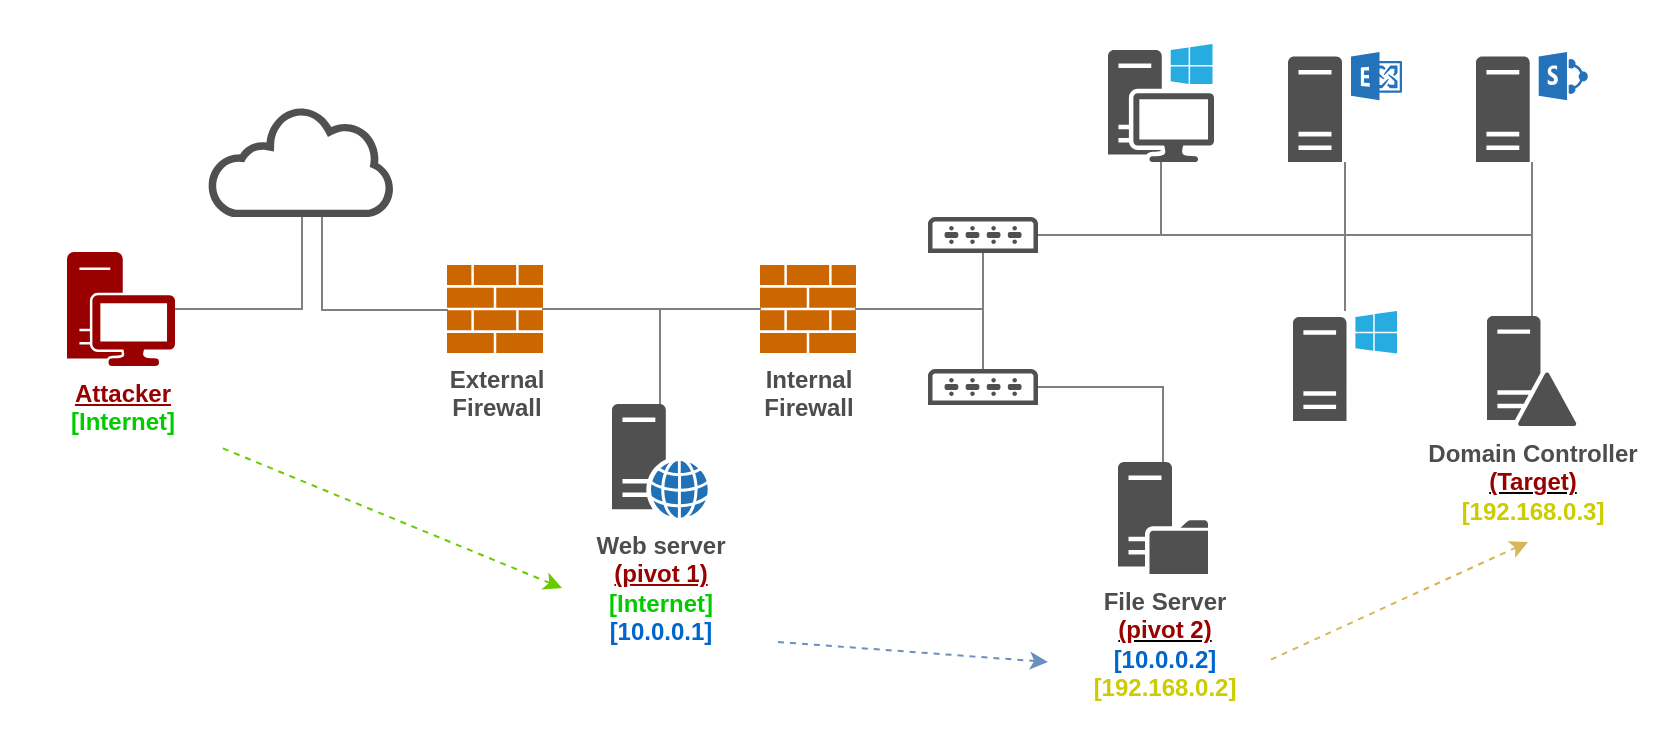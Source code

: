 <mxfile version="12.3.2" type="device" pages="3"><diagram id="CfLy6d8O3GVZVu86hKkv" name="Dynamic Port Forwarding"><mxGraphModel dx="2222" dy="19" grid="1" gridSize="10" guides="1" tooltips="1" connect="1" arrows="1" fold="1" page="0" pageScale="1" pageWidth="850" pageHeight="1100" math="0" shadow="0"><root><mxCell id="0"/><mxCell id="1" parent="0"/><mxCell id="9yViAijBbooDJVKUWEv4-85" value="" style="rounded=0;whiteSpace=wrap;html=1;dashed=1;strokeColor=none;" parent="1" vertex="1"><mxGeometry x="-413.5" y="1099" width="827" height="366" as="geometry"/></mxCell><mxCell id="9yViAijBbooDJVKUWEv4-24" value="&lt;font color=&quot;#4d4d4d&quot;&gt;File Server&lt;/font&gt;&lt;br&gt;&lt;span&gt;&lt;u&gt;&lt;font color=&quot;#990000&quot;&gt;(pivot 2)&lt;br&gt;&lt;/font&gt;&lt;/u&gt;&lt;/span&gt;&lt;span&gt;&lt;font color=&quot;#0066cc&quot;&gt;[10.0.0.2]&lt;br&gt;&lt;/font&gt;&lt;/span&gt;&lt;span&gt;&lt;font color=&quot;#cccc00&quot;&gt;[192.168.0.2]&lt;/font&gt;&lt;br&gt;&lt;/span&gt;" style="pointerEvents=1;shadow=0;dashed=0;html=1;strokeColor=none;fillColor=#505050;labelPosition=center;verticalLabelPosition=bottom;verticalAlign=top;outlineConnect=0;align=center;shape=mxgraph.office.servers.file_server;fontStyle=1" parent="1" vertex="1"><mxGeometry x="145" y="1330" width="45" height="56" as="geometry"/></mxCell><mxCell id="9yViAijBbooDJVKUWEv4-77" style="edgeStyle=orthogonalEdgeStyle;rounded=0;orthogonalLoop=1;jettySize=auto;html=1;endArrow=none;endFill=0;strokeWidth=1;strokeColor=#808080;" parent="1" source="9yViAijBbooDJVKUWEv4-26" target="9yViAijBbooDJVKUWEv4-76" edge="1"><mxGeometry relative="1" as="geometry"/></mxCell><mxCell id="9yViAijBbooDJVKUWEv4-26" value="&lt;font color=&quot;#990000&quot;&gt;&lt;u&gt;&lt;b&gt;Attacker&lt;br&gt;&lt;/b&gt;&lt;/u&gt;&lt;/font&gt;&lt;b&gt;&lt;font color=&quot;#00cc00&quot;&gt;[Internet]&lt;/font&gt;&lt;/b&gt;&lt;font color=&quot;#990000&quot;&gt;&lt;u&gt;&lt;b&gt;&lt;br&gt;&lt;/b&gt;&lt;/u&gt;&lt;/font&gt;" style="pointerEvents=1;shadow=0;dashed=0;html=1;strokeColor=#990000;fillColor=#990000;labelPosition=center;verticalLabelPosition=bottom;verticalAlign=top;outlineConnect=0;align=center;shape=mxgraph.office.devices.workstation;" parent="1" vertex="1"><mxGeometry x="-380" y="1225.5" width="53" height="56" as="geometry"/></mxCell><mxCell id="9yViAijBbooDJVKUWEv4-29" value="" style="pointerEvents=1;shadow=0;dashed=0;html=1;strokeColor=none;fillColor=#505050;labelPosition=center;verticalLabelPosition=bottom;verticalAlign=top;outlineConnect=0;align=center;shape=mxgraph.office.devices.workstation_pc;" parent="1" vertex="1"><mxGeometry x="140" y="1121" width="53" height="59" as="geometry"/></mxCell><mxCell id="9yViAijBbooDJVKUWEv4-64" style="edgeStyle=orthogonalEdgeStyle;rounded=0;orthogonalLoop=1;jettySize=auto;html=1;endArrow=none;endFill=0;strokeWidth=1;strokeColor=#808080;" parent="1" source="9yViAijBbooDJVKUWEv4-36" target="9yViAijBbooDJVKUWEv4-40" edge="1"><mxGeometry relative="1" as="geometry"/></mxCell><mxCell id="9yViAijBbooDJVKUWEv4-36" value="External&lt;br&gt;Firewall" style="pointerEvents=1;shadow=0;dashed=0;html=1;strokeColor=#CC6600;fillColor=#CC6600;labelPosition=center;verticalLabelPosition=bottom;verticalAlign=top;outlineConnect=0;align=center;shape=mxgraph.office.concepts.firewall;fontStyle=1;fontColor=#4D4D4D;" parent="1" vertex="1"><mxGeometry x="-190" y="1232" width="47" height="43" as="geometry"/></mxCell><mxCell id="9yViAijBbooDJVKUWEv4-40" value="&lt;font color=&quot;#4d4d4d&quot;&gt;Web server&lt;/font&gt;&lt;br&gt;&lt;span&gt;&lt;u style=&quot;color: rgb(153 , 0 , 0)&quot;&gt;(pivot 1)&lt;/u&gt;&lt;br&gt;&lt;font color=&quot;#00cc00&quot;&gt;[Internet]&lt;br&gt;&lt;/font&gt;&lt;font color=&quot;#0066cc&quot;&gt;[10.0.0.1]&lt;/font&gt;&lt;br&gt;&lt;/span&gt;" style="pointerEvents=1;shadow=0;dashed=0;html=1;strokeColor=none;fillColor=#505050;labelPosition=center;verticalLabelPosition=bottom;verticalAlign=top;outlineConnect=0;align=center;shape=mxgraph.office.servers.web_server_blue;fontStyle=1" parent="1" vertex="1"><mxGeometry x="-108" y="1301" width="48" height="57" as="geometry"/></mxCell><mxCell id="9yViAijBbooDJVKUWEv4-45" value="" style="pointerEvents=1;shadow=0;dashed=0;html=1;strokeColor=none;fillColor=#505050;labelPosition=center;verticalLabelPosition=bottom;verticalAlign=top;outlineConnect=0;align=center;shape=mxgraph.office.servers.exchange_server;" parent="1" vertex="1"><mxGeometry x="230" y="1125" width="57" height="55" as="geometry"/></mxCell><mxCell id="9yViAijBbooDJVKUWEv4-46" value="" style="pointerEvents=1;shadow=0;dashed=0;html=1;strokeColor=none;fillColor=#505050;labelPosition=center;verticalLabelPosition=bottom;verticalAlign=top;outlineConnect=0;align=center;shape=mxgraph.office.servers.sharepoint_server;" parent="1" vertex="1"><mxGeometry x="324" y="1125" width="56" height="55" as="geometry"/></mxCell><mxCell id="9yViAijBbooDJVKUWEv4-47" value="" style="pointerEvents=1;shadow=0;dashed=0;html=1;strokeColor=none;fillColor=#505050;labelPosition=center;verticalLabelPosition=bottom;verticalAlign=top;outlineConnect=0;align=center;shape=mxgraph.office.servers.windows_server;" parent="1" vertex="1"><mxGeometry x="232.5" y="1254.5" width="52" height="55" as="geometry"/></mxCell><mxCell id="9yViAijBbooDJVKUWEv4-48" value="&lt;font color=&quot;#4d4d4d&quot;&gt;Domain Controller&lt;/font&gt;&lt;br&gt;&lt;span&gt;&lt;u&gt;&lt;font color=&quot;#990000&quot;&gt;(Target)&lt;br&gt;&lt;/font&gt;&lt;/u&gt;&lt;/span&gt;&lt;span&gt;&lt;font color=&quot;#cccc00&quot;&gt;[192.168.0.3]&lt;/font&gt;&lt;/span&gt;&lt;span&gt;&lt;u&gt;&lt;font color=&quot;#990000&quot;&gt;&lt;br&gt;&lt;/font&gt;&lt;/u&gt;&lt;/span&gt;" style="pointerEvents=1;shadow=0;dashed=0;html=1;strokeColor=none;fillColor=#505050;labelPosition=center;verticalLabelPosition=bottom;verticalAlign=top;outlineConnect=0;align=center;shape=mxgraph.office.servers.domain_controller;fontStyle=1" parent="1" vertex="1"><mxGeometry x="329.5" y="1257" width="45" height="55" as="geometry"/></mxCell><mxCell id="9yViAijBbooDJVKUWEv4-71" style="edgeStyle=orthogonalEdgeStyle;rounded=0;orthogonalLoop=1;jettySize=auto;html=1;endArrow=none;endFill=0;strokeWidth=1;strokeColor=#808080;" parent="1" source="9yViAijBbooDJVKUWEv4-49" target="9yViAijBbooDJVKUWEv4-45" edge="1"><mxGeometry relative="1" as="geometry"/></mxCell><mxCell id="9yViAijBbooDJVKUWEv4-72" style="edgeStyle=orthogonalEdgeStyle;rounded=0;orthogonalLoop=1;jettySize=auto;html=1;endArrow=none;endFill=0;strokeWidth=1;strokeColor=#808080;" parent="1" source="9yViAijBbooDJVKUWEv4-49" target="9yViAijBbooDJVKUWEv4-29" edge="1"><mxGeometry relative="1" as="geometry"/></mxCell><mxCell id="9yViAijBbooDJVKUWEv4-73" style="edgeStyle=orthogonalEdgeStyle;rounded=0;orthogonalLoop=1;jettySize=auto;html=1;endArrow=none;endFill=0;strokeWidth=1;strokeColor=#808080;" parent="1" source="9yViAijBbooDJVKUWEv4-49" target="9yViAijBbooDJVKUWEv4-47" edge="1"><mxGeometry relative="1" as="geometry"/></mxCell><mxCell id="9yViAijBbooDJVKUWEv4-74" style="edgeStyle=orthogonalEdgeStyle;rounded=0;orthogonalLoop=1;jettySize=auto;html=1;endArrow=none;endFill=0;strokeWidth=1;strokeColor=#808080;" parent="1" source="9yViAijBbooDJVKUWEv4-49" target="9yViAijBbooDJVKUWEv4-48" edge="1"><mxGeometry relative="1" as="geometry"/></mxCell><mxCell id="9yViAijBbooDJVKUWEv4-75" style="edgeStyle=orthogonalEdgeStyle;rounded=0;orthogonalLoop=1;jettySize=auto;html=1;endArrow=none;endFill=0;strokeWidth=1;strokeColor=#808080;" parent="1" source="9yViAijBbooDJVKUWEv4-49" target="9yViAijBbooDJVKUWEv4-46" edge="1"><mxGeometry relative="1" as="geometry"/></mxCell><mxCell id="9yViAijBbooDJVKUWEv4-49" value="" style="pointerEvents=1;shadow=0;dashed=0;html=1;strokeColor=none;fillColor=#505050;labelPosition=center;verticalLabelPosition=bottom;verticalAlign=top;outlineConnect=0;align=center;shape=mxgraph.office.devices.switch;" parent="1" vertex="1"><mxGeometry x="50" y="1207.5" width="55" height="18" as="geometry"/></mxCell><mxCell id="9yViAijBbooDJVKUWEv4-67" style="edgeStyle=orthogonalEdgeStyle;rounded=0;orthogonalLoop=1;jettySize=auto;html=1;endArrow=none;endFill=0;strokeWidth=1;strokeColor=#808080;" parent="1" source="9yViAijBbooDJVKUWEv4-50" target="9yViAijBbooDJVKUWEv4-40" edge="1"><mxGeometry relative="1" as="geometry"/></mxCell><mxCell id="9yViAijBbooDJVKUWEv4-68" style="edgeStyle=orthogonalEdgeStyle;rounded=0;orthogonalLoop=1;jettySize=auto;html=1;endArrow=none;endFill=0;strokeWidth=1;strokeColor=#808080;" parent="1" source="9yViAijBbooDJVKUWEv4-50" target="9yViAijBbooDJVKUWEv4-51" edge="1"><mxGeometry relative="1" as="geometry"/></mxCell><mxCell id="9yViAijBbooDJVKUWEv4-69" style="edgeStyle=orthogonalEdgeStyle;rounded=0;orthogonalLoop=1;jettySize=auto;html=1;endArrow=none;endFill=0;strokeWidth=1;strokeColor=#808080;" parent="1" source="9yViAijBbooDJVKUWEv4-50" target="9yViAijBbooDJVKUWEv4-49" edge="1"><mxGeometry relative="1" as="geometry"/></mxCell><mxCell id="9yViAijBbooDJVKUWEv4-50" value="Internal&lt;br&gt;Firewall" style="pointerEvents=1;shadow=0;dashed=0;html=1;strokeColor=#CC6600;fillColor=#CC6600;labelPosition=center;verticalLabelPosition=bottom;verticalAlign=top;outlineConnect=0;align=center;shape=mxgraph.office.concepts.firewall;fontStyle=1;fontColor=#4D4D4D;" parent="1" vertex="1"><mxGeometry x="-33.5" y="1232" width="47" height="43" as="geometry"/></mxCell><mxCell id="9yViAijBbooDJVKUWEv4-54" style="edgeStyle=orthogonalEdgeStyle;rounded=0;orthogonalLoop=1;jettySize=auto;html=1;endArrow=none;endFill=0;strokeWidth=1;strokeColor=#808080;" parent="1" source="9yViAijBbooDJVKUWEv4-51" target="9yViAijBbooDJVKUWEv4-24" edge="1"><mxGeometry relative="1" as="geometry"/></mxCell><mxCell id="9yViAijBbooDJVKUWEv4-51" value="" style="pointerEvents=1;shadow=0;dashed=0;html=1;strokeColor=none;fillColor=#505050;labelPosition=center;verticalLabelPosition=bottom;verticalAlign=top;outlineConnect=0;align=center;shape=mxgraph.office.devices.switch;" parent="1" vertex="1"><mxGeometry x="50" y="1283.5" width="55" height="18" as="geometry"/></mxCell><mxCell id="9yViAijBbooDJVKUWEv4-78" style="edgeStyle=orthogonalEdgeStyle;rounded=0;orthogonalLoop=1;jettySize=auto;html=1;endArrow=none;endFill=0;strokeWidth=1;strokeColor=#808080;" parent="1" source="9yViAijBbooDJVKUWEv4-76" target="9yViAijBbooDJVKUWEv4-36" edge="1"><mxGeometry relative="1" as="geometry"><Array as="points"><mxPoint x="-253" y="1254"/></Array></mxGeometry></mxCell><mxCell id="9yViAijBbooDJVKUWEv4-76" value="" style="pointerEvents=1;shadow=0;dashed=0;html=1;strokeColor=none;fillColor=#505050;labelPosition=center;verticalLabelPosition=bottom;outlineConnect=0;verticalAlign=top;align=center;shape=mxgraph.office.clouds.cloud;" parent="1" vertex="1"><mxGeometry x="-310" y="1152.5" width="94" height="55" as="geometry"/></mxCell><mxCell id="9yViAijBbooDJVKUWEv4-81" value="" style="endArrow=none;dashed=1;html=1;startArrow=classic;startFill=1;endFill=0;strokeWidth=1;fillColor=#d5e8d4;strokeColor=#66CC00;" parent="1" edge="1"><mxGeometry width="50" height="50" relative="1" as="geometry"><mxPoint x="-133" y="1393" as="sourcePoint"/><mxPoint x="-303" y="1323" as="targetPoint"/></mxGeometry></mxCell><mxCell id="9yViAijBbooDJVKUWEv4-82" value="" style="endArrow=none;dashed=1;html=1;startArrow=classic;startFill=1;endFill=0;strokeWidth=1;fillColor=#dae8fc;strokeColor=#6c8ebf;" parent="1" edge="1"><mxGeometry width="50" height="50" relative="1" as="geometry"><mxPoint x="110" y="1430" as="sourcePoint"/><mxPoint x="-25.0" y="1420" as="targetPoint"/></mxGeometry></mxCell><mxCell id="9yViAijBbooDJVKUWEv4-83" value="" style="endArrow=none;dashed=1;html=1;fillColor=#fff2cc;strokeColor=#d6b656;strokeWidth=1;endFill=0;startArrow=classic;startFill=1;" parent="1" edge="1"><mxGeometry width="50" height="50" relative="1" as="geometry"><mxPoint x="350" y="1370" as="sourcePoint"/><mxPoint x="221" y="1429" as="targetPoint"/></mxGeometry></mxCell></root></mxGraphModel></diagram><diagram id="jkDdy0-wfJ062DYLFR_Y" name="Local Port Forwarding"><mxGraphModel dx="1831" dy="-535" grid="1" gridSize="10" guides="1" tooltips="1" connect="1" arrows="1" fold="1" page="1" pageScale="1" pageWidth="850" pageHeight="1100" math="0" shadow="0"><root><mxCell id="03gqoWdN3L6u3c0kOI67-0"/><mxCell id="03gqoWdN3L6u3c0kOI67-1" parent="03gqoWdN3L6u3c0kOI67-0"/><mxCell id="03gqoWdN3L6u3c0kOI67-2" value="" style="rounded=0;whiteSpace=wrap;html=1;dashed=1;strokeColor=none;" parent="03gqoWdN3L6u3c0kOI67-1" vertex="1"><mxGeometry x="-400" y="1109.5" width="827" height="366" as="geometry"/></mxCell><mxCell id="03gqoWdN3L6u3c0kOI67-3" value="&lt;font color=&quot;#4d4d4d&quot;&gt;File Server&lt;/font&gt;&lt;br&gt;&lt;u&gt;&lt;font color=&quot;#990000&quot;&gt;(pivot 2)&lt;br&gt;&lt;/font&gt;&lt;/u&gt;&lt;font color=&quot;#0066cc&quot;&gt;[10.0.0.2]&lt;br&gt;&lt;/font&gt;&lt;font color=&quot;#cccc00&quot;&gt;[192.168.0.2]&lt;/font&gt;&lt;span&gt;&lt;br&gt;&lt;/span&gt;" style="pointerEvents=1;shadow=0;dashed=0;html=1;strokeColor=none;fillColor=#505050;labelPosition=center;verticalLabelPosition=bottom;verticalAlign=top;outlineConnect=0;align=center;shape=mxgraph.office.servers.file_server;fontStyle=1" parent="03gqoWdN3L6u3c0kOI67-1" vertex="1"><mxGeometry x="145" y="1330" width="45" height="56" as="geometry"/></mxCell><mxCell id="03gqoWdN3L6u3c0kOI67-4" style="edgeStyle=orthogonalEdgeStyle;rounded=0;orthogonalLoop=1;jettySize=auto;html=1;endArrow=none;endFill=0;strokeWidth=1;strokeColor=#808080;" parent="03gqoWdN3L6u3c0kOI67-1" source="03gqoWdN3L6u3c0kOI67-5" target="03gqoWdN3L6u3c0kOI67-27" edge="1"><mxGeometry relative="1" as="geometry"/></mxCell><mxCell id="03gqoWdN3L6u3c0kOI67-5" value="&lt;font color=&quot;#990000&quot;&gt;&lt;u&gt;&lt;b&gt;Attacker&lt;br&gt;&lt;/b&gt;&lt;/u&gt;&lt;/font&gt;&lt;b&gt;&lt;font color=&quot;#00cc00&quot;&gt;[Internet]&lt;/font&gt;&lt;/b&gt;&lt;font color=&quot;#990000&quot;&gt;&lt;u&gt;&lt;b&gt;&lt;br&gt;&lt;/b&gt;&lt;/u&gt;&lt;/font&gt;" style="pointerEvents=1;shadow=0;dashed=0;html=1;strokeColor=#990000;fillColor=#990000;labelPosition=center;verticalLabelPosition=bottom;verticalAlign=top;outlineConnect=0;align=center;shape=mxgraph.office.devices.workstation;" parent="03gqoWdN3L6u3c0kOI67-1" vertex="1"><mxGeometry x="-380" y="1225.5" width="53" height="56" as="geometry"/></mxCell><mxCell id="03gqoWdN3L6u3c0kOI67-6" value="&lt;font color=&quot;#4d4d4d&quot;&gt;&lt;b&gt;Workstation&lt;/b&gt;&lt;/font&gt;&lt;br style=&quot;font-weight: 700&quot;&gt;&lt;span style=&quot;font-weight: 700&quot;&gt;&lt;u&gt;&lt;font color=&quot;#990000&quot;&gt;(Target)&lt;br&gt;&lt;/font&gt;&lt;/u&gt;&lt;/span&gt;&lt;span style=&quot;font-weight: 700&quot;&gt;&lt;font color=&quot;#cccc00&quot;&gt;[192.168.0.3]&lt;/font&gt;&lt;/span&gt;" style="pointerEvents=1;shadow=0;dashed=0;html=1;strokeColor=none;fillColor=#505050;labelPosition=center;verticalLabelPosition=bottom;verticalAlign=top;outlineConnect=0;align=center;shape=mxgraph.office.devices.workstation_pc;" parent="03gqoWdN3L6u3c0kOI67-1" vertex="1"><mxGeometry x="325.5" y="1255" width="53" height="59" as="geometry"/></mxCell><mxCell id="03gqoWdN3L6u3c0kOI67-7" style="edgeStyle=orthogonalEdgeStyle;rounded=0;orthogonalLoop=1;jettySize=auto;html=1;endArrow=none;endFill=0;strokeWidth=1;strokeColor=#808080;" parent="03gqoWdN3L6u3c0kOI67-1" source="03gqoWdN3L6u3c0kOI67-8" target="03gqoWdN3L6u3c0kOI67-9" edge="1"><mxGeometry relative="1" as="geometry"/></mxCell><mxCell id="03gqoWdN3L6u3c0kOI67-8" value="External&lt;br&gt;Firewall" style="pointerEvents=1;shadow=0;dashed=0;html=1;strokeColor=#CC6600;fillColor=#CC6600;labelPosition=center;verticalLabelPosition=bottom;verticalAlign=top;outlineConnect=0;align=center;shape=mxgraph.office.concepts.firewall;fontStyle=1;fontColor=#4D4D4D;" parent="03gqoWdN3L6u3c0kOI67-1" vertex="1"><mxGeometry x="-190" y="1232" width="47" height="43" as="geometry"/></mxCell><mxCell id="03gqoWdN3L6u3c0kOI67-9" value="&lt;font color=&quot;#4d4d4d&quot;&gt;Web server&lt;/font&gt;&lt;br&gt;&lt;span&gt;&lt;u style=&quot;color: rgb(153 , 0 , 0)&quot;&gt;(pivot 1)&lt;/u&gt;&lt;br&gt;&lt;font color=&quot;#00cc00&quot;&gt;[Internet]&lt;br&gt;&lt;/font&gt;&lt;font color=&quot;#0066cc&quot;&gt;[10.0.0.1]&lt;/font&gt;&lt;br&gt;&lt;/span&gt;" style="pointerEvents=1;shadow=0;dashed=0;html=1;strokeColor=none;fillColor=#505050;labelPosition=center;verticalLabelPosition=bottom;verticalAlign=top;outlineConnect=0;align=center;shape=mxgraph.office.servers.web_server_blue;fontStyle=1" parent="03gqoWdN3L6u3c0kOI67-1" vertex="1"><mxGeometry x="-108" y="1301" width="48" height="57" as="geometry"/></mxCell><mxCell id="03gqoWdN3L6u3c0kOI67-10" value="" style="pointerEvents=1;shadow=0;dashed=0;html=1;strokeColor=none;fillColor=#505050;labelPosition=center;verticalLabelPosition=bottom;verticalAlign=top;outlineConnect=0;align=center;shape=mxgraph.office.servers.exchange_server;" parent="03gqoWdN3L6u3c0kOI67-1" vertex="1"><mxGeometry x="230" y="1125" width="57" height="55" as="geometry"/></mxCell><mxCell id="03gqoWdN3L6u3c0kOI67-11" value="" style="pointerEvents=1;shadow=0;dashed=0;html=1;strokeColor=none;fillColor=#505050;labelPosition=center;verticalLabelPosition=bottom;verticalAlign=top;outlineConnect=0;align=center;shape=mxgraph.office.servers.sharepoint_server;" parent="03gqoWdN3L6u3c0kOI67-1" vertex="1"><mxGeometry x="324" y="1125" width="56" height="55" as="geometry"/></mxCell><mxCell id="03gqoWdN3L6u3c0kOI67-12" value="" style="pointerEvents=1;shadow=0;dashed=0;html=1;strokeColor=none;fillColor=#505050;labelPosition=center;verticalLabelPosition=bottom;verticalAlign=top;outlineConnect=0;align=center;shape=mxgraph.office.servers.windows_server;" parent="03gqoWdN3L6u3c0kOI67-1" vertex="1"><mxGeometry x="138" y="1125" width="52" height="55" as="geometry"/></mxCell><mxCell id="03gqoWdN3L6u3c0kOI67-13" value="&lt;span&gt;&lt;u&gt;&lt;font color=&quot;#990000&quot;&gt;&lt;br&gt;&lt;/font&gt;&lt;/u&gt;&lt;/span&gt;" style="pointerEvents=1;shadow=0;dashed=0;html=1;strokeColor=none;fillColor=#505050;labelPosition=center;verticalLabelPosition=bottom;verticalAlign=top;outlineConnect=0;align=center;shape=mxgraph.office.servers.domain_controller;fontStyle=1" parent="03gqoWdN3L6u3c0kOI67-1" vertex="1"><mxGeometry x="236" y="1257" width="45" height="55" as="geometry"/></mxCell><mxCell id="03gqoWdN3L6u3c0kOI67-14" style="edgeStyle=orthogonalEdgeStyle;rounded=0;orthogonalLoop=1;jettySize=auto;html=1;endArrow=none;endFill=0;strokeWidth=1;strokeColor=#808080;" parent="03gqoWdN3L6u3c0kOI67-1" source="03gqoWdN3L6u3c0kOI67-19" target="03gqoWdN3L6u3c0kOI67-10" edge="1"><mxGeometry relative="1" as="geometry"/></mxCell><mxCell id="03gqoWdN3L6u3c0kOI67-15" style="edgeStyle=orthogonalEdgeStyle;rounded=0;orthogonalLoop=1;jettySize=auto;html=1;endArrow=none;endFill=0;strokeWidth=1;strokeColor=#808080;" parent="03gqoWdN3L6u3c0kOI67-1" source="03gqoWdN3L6u3c0kOI67-19" target="03gqoWdN3L6u3c0kOI67-6" edge="1"><mxGeometry relative="1" as="geometry"/></mxCell><mxCell id="03gqoWdN3L6u3c0kOI67-16" style="edgeStyle=orthogonalEdgeStyle;rounded=0;orthogonalLoop=1;jettySize=auto;html=1;endArrow=none;endFill=0;strokeWidth=1;strokeColor=#808080;" parent="03gqoWdN3L6u3c0kOI67-1" source="03gqoWdN3L6u3c0kOI67-19" target="03gqoWdN3L6u3c0kOI67-12" edge="1"><mxGeometry relative="1" as="geometry"/></mxCell><mxCell id="03gqoWdN3L6u3c0kOI67-17" style="edgeStyle=orthogonalEdgeStyle;rounded=0;orthogonalLoop=1;jettySize=auto;html=1;endArrow=none;endFill=0;strokeWidth=1;strokeColor=#808080;" parent="03gqoWdN3L6u3c0kOI67-1" source="03gqoWdN3L6u3c0kOI67-19" target="03gqoWdN3L6u3c0kOI67-13" edge="1"><mxGeometry relative="1" as="geometry"/></mxCell><mxCell id="03gqoWdN3L6u3c0kOI67-18" style="edgeStyle=orthogonalEdgeStyle;rounded=0;orthogonalLoop=1;jettySize=auto;html=1;endArrow=none;endFill=0;strokeWidth=1;strokeColor=#808080;" parent="03gqoWdN3L6u3c0kOI67-1" source="03gqoWdN3L6u3c0kOI67-19" target="03gqoWdN3L6u3c0kOI67-11" edge="1"><mxGeometry relative="1" as="geometry"/></mxCell><mxCell id="03gqoWdN3L6u3c0kOI67-19" value="" style="pointerEvents=1;shadow=0;dashed=0;html=1;strokeColor=none;fillColor=#505050;labelPosition=center;verticalLabelPosition=bottom;verticalAlign=top;outlineConnect=0;align=center;shape=mxgraph.office.devices.switch;" parent="03gqoWdN3L6u3c0kOI67-1" vertex="1"><mxGeometry x="50" y="1207.5" width="55" height="18" as="geometry"/></mxCell><mxCell id="03gqoWdN3L6u3c0kOI67-20" style="edgeStyle=orthogonalEdgeStyle;rounded=0;orthogonalLoop=1;jettySize=auto;html=1;endArrow=none;endFill=0;strokeWidth=1;strokeColor=#808080;" parent="03gqoWdN3L6u3c0kOI67-1" source="03gqoWdN3L6u3c0kOI67-23" target="03gqoWdN3L6u3c0kOI67-9" edge="1"><mxGeometry relative="1" as="geometry"/></mxCell><mxCell id="03gqoWdN3L6u3c0kOI67-21" style="edgeStyle=orthogonalEdgeStyle;rounded=0;orthogonalLoop=1;jettySize=auto;html=1;endArrow=none;endFill=0;strokeWidth=1;strokeColor=#808080;" parent="03gqoWdN3L6u3c0kOI67-1" source="03gqoWdN3L6u3c0kOI67-23" target="03gqoWdN3L6u3c0kOI67-25" edge="1"><mxGeometry relative="1" as="geometry"/></mxCell><mxCell id="03gqoWdN3L6u3c0kOI67-22" style="edgeStyle=orthogonalEdgeStyle;rounded=0;orthogonalLoop=1;jettySize=auto;html=1;endArrow=none;endFill=0;strokeWidth=1;strokeColor=#808080;" parent="03gqoWdN3L6u3c0kOI67-1" source="03gqoWdN3L6u3c0kOI67-23" target="03gqoWdN3L6u3c0kOI67-19" edge="1"><mxGeometry relative="1" as="geometry"/></mxCell><mxCell id="03gqoWdN3L6u3c0kOI67-23" value="Internal&lt;br&gt;Firewall" style="pointerEvents=1;shadow=0;dashed=0;html=1;strokeColor=#CC6600;fillColor=#CC6600;labelPosition=center;verticalLabelPosition=bottom;verticalAlign=top;outlineConnect=0;align=center;shape=mxgraph.office.concepts.firewall;fontStyle=1;fontColor=#4D4D4D;" parent="03gqoWdN3L6u3c0kOI67-1" vertex="1"><mxGeometry x="-33.5" y="1232" width="47" height="43" as="geometry"/></mxCell><mxCell id="03gqoWdN3L6u3c0kOI67-24" style="edgeStyle=orthogonalEdgeStyle;rounded=0;orthogonalLoop=1;jettySize=auto;html=1;endArrow=none;endFill=0;strokeWidth=1;strokeColor=#808080;" parent="03gqoWdN3L6u3c0kOI67-1" source="03gqoWdN3L6u3c0kOI67-25" target="03gqoWdN3L6u3c0kOI67-3" edge="1"><mxGeometry relative="1" as="geometry"/></mxCell><mxCell id="03gqoWdN3L6u3c0kOI67-25" value="" style="pointerEvents=1;shadow=0;dashed=0;html=1;strokeColor=none;fillColor=#505050;labelPosition=center;verticalLabelPosition=bottom;verticalAlign=top;outlineConnect=0;align=center;shape=mxgraph.office.devices.switch;" parent="03gqoWdN3L6u3c0kOI67-1" vertex="1"><mxGeometry x="50" y="1283.5" width="55" height="18" as="geometry"/></mxCell><mxCell id="03gqoWdN3L6u3c0kOI67-26" style="edgeStyle=orthogonalEdgeStyle;rounded=0;orthogonalLoop=1;jettySize=auto;html=1;endArrow=none;endFill=0;strokeWidth=1;strokeColor=#808080;" parent="03gqoWdN3L6u3c0kOI67-1" source="03gqoWdN3L6u3c0kOI67-27" target="03gqoWdN3L6u3c0kOI67-8" edge="1"><mxGeometry relative="1" as="geometry"><Array as="points"><mxPoint x="-253" y="1254"/></Array></mxGeometry></mxCell><mxCell id="03gqoWdN3L6u3c0kOI67-27" value="" style="pointerEvents=1;shadow=0;dashed=0;html=1;strokeColor=none;fillColor=#505050;labelPosition=center;verticalLabelPosition=bottom;outlineConnect=0;verticalAlign=top;align=center;shape=mxgraph.office.clouds.cloud;" parent="03gqoWdN3L6u3c0kOI67-1" vertex="1"><mxGeometry x="-310" y="1152.5" width="94" height="55" as="geometry"/></mxCell><mxCell id="03gqoWdN3L6u3c0kOI67-28" value="" style="endArrow=none;dashed=1;html=1;startArrow=classic;startFill=1;endFill=0;strokeWidth=1;fillColor=#d5e8d4;strokeColor=#66CC00;" parent="03gqoWdN3L6u3c0kOI67-1" edge="1"><mxGeometry width="50" height="50" relative="1" as="geometry"><mxPoint x="-133" y="1393" as="sourcePoint"/><mxPoint x="-303" y="1323" as="targetPoint"/></mxGeometry></mxCell><mxCell id="03gqoWdN3L6u3c0kOI67-29" value="" style="endArrow=none;dashed=1;html=1;startArrow=classic;startFill=1;endFill=0;strokeWidth=1;fillColor=#dae8fc;strokeColor=#6c8ebf;" parent="03gqoWdN3L6u3c0kOI67-1" edge="1"><mxGeometry width="50" height="50" relative="1" as="geometry"><mxPoint x="110" y="1430" as="sourcePoint"/><mxPoint x="-25" y="1420" as="targetPoint"/></mxGeometry></mxCell><mxCell id="03gqoWdN3L6u3c0kOI67-30" value="1111/tcp" style="text;html=1;strokeColor=#82b366;fillColor=#d5e8d4;align=center;verticalAlign=middle;whiteSpace=wrap;rounded=0;" parent="03gqoWdN3L6u3c0kOI67-1" vertex="1"><mxGeometry x="-353" y="1338" width="54" height="20" as="geometry"/></mxCell><mxCell id="03gqoWdN3L6u3c0kOI67-31" value="2222/tcp" style="text;html=1;strokeColor=#82b366;fillColor=#d5e8d4;align=center;verticalAlign=middle;whiteSpace=wrap;rounded=0;" parent="03gqoWdN3L6u3c0kOI67-1" vertex="1"><mxGeometry x="-190" y="1400" width="54" height="20" as="geometry"/></mxCell><mxCell id="03gqoWdN3L6u3c0kOI67-32" value="2222/tcp" style="text;html=1;strokeColor=#6c8ebf;fillColor=#dae8fc;align=center;verticalAlign=middle;whiteSpace=wrap;rounded=0;" parent="03gqoWdN3L6u3c0kOI67-1" vertex="1"><mxGeometry x="-60" y="1430" width="54" height="20" as="geometry"/></mxCell><mxCell id="e1hbFo8aQIvUJ1WYxxmx-0" value="" style="endArrow=none;dashed=1;html=1;fillColor=#fff2cc;strokeColor=#d6b656;strokeWidth=1;endFill=0;startArrow=classic;startFill=1;" edge="1" parent="03gqoWdN3L6u3c0kOI67-1"><mxGeometry width="50" height="50" relative="1" as="geometry"><mxPoint x="350" y="1370" as="sourcePoint"/><mxPoint x="219" y="1434" as="targetPoint"/></mxGeometry></mxCell><mxCell id="e1hbFo8aQIvUJ1WYxxmx-2" value="80/tcp" style="text;html=1;strokeColor=#d6b656;fillColor=#fff2cc;align=center;verticalAlign=middle;whiteSpace=wrap;rounded=0;" vertex="1" parent="03gqoWdN3L6u3c0kOI67-1"><mxGeometry x="352" y="1376" width="49" height="20" as="geometry"/></mxCell></root></mxGraphModel></diagram><diagram id="TL2K5MOEMRtmeh_93Sne" name="Remote Port Forwarding"><mxGraphModel dx="2272" dy="-281" grid="1" gridSize="10" guides="1" tooltips="1" connect="1" arrows="1" fold="1" page="1" pageScale="1" pageWidth="850" pageHeight="1100" math="0" shadow="0"><root><mxCell id="6agjugz7MKD2frC2qvf0-0"/><mxCell id="6agjugz7MKD2frC2qvf0-1" parent="6agjugz7MKD2frC2qvf0-0"/><mxCell id="6agjugz7MKD2frC2qvf0-2" value="" style="rounded=0;whiteSpace=wrap;html=1;dashed=1;strokeColor=none;" parent="6agjugz7MKD2frC2qvf0-1" vertex="1"><mxGeometry x="-400" y="1109.5" width="827" height="366" as="geometry"/></mxCell><mxCell id="6agjugz7MKD2frC2qvf0-3" value="&lt;font color=&quot;#4d4d4d&quot;&gt;File Server&lt;/font&gt;&lt;br&gt;&lt;span&gt;&lt;u&gt;&lt;font color=&quot;#990000&quot;&gt;(pivot 2)&lt;br&gt;&lt;/font&gt;&lt;/u&gt;&lt;/span&gt;&lt;span&gt;&lt;font color=&quot;#0066cc&quot;&gt;[10.0.0.2]&lt;br&gt;&lt;/font&gt;&lt;/span&gt;&lt;span&gt;&lt;font color=&quot;#cccc00&quot;&gt;[192.168.0.2]&lt;/font&gt;&lt;br&gt;&lt;/span&gt;" style="pointerEvents=1;shadow=0;dashed=0;html=1;strokeColor=none;fillColor=#505050;labelPosition=center;verticalLabelPosition=bottom;verticalAlign=top;outlineConnect=0;align=center;shape=mxgraph.office.servers.file_server;fontStyle=1" parent="6agjugz7MKD2frC2qvf0-1" vertex="1"><mxGeometry x="145" y="1330" width="45" height="56" as="geometry"/></mxCell><mxCell id="6agjugz7MKD2frC2qvf0-4" style="edgeStyle=orthogonalEdgeStyle;rounded=0;orthogonalLoop=1;jettySize=auto;html=1;endArrow=none;endFill=0;strokeWidth=1;strokeColor=#808080;" parent="6agjugz7MKD2frC2qvf0-1" source="6agjugz7MKD2frC2qvf0-5" target="6agjugz7MKD2frC2qvf0-27" edge="1"><mxGeometry relative="1" as="geometry"/></mxCell><mxCell id="6agjugz7MKD2frC2qvf0-5" value="&lt;font color=&quot;#990000&quot;&gt;&lt;u&gt;&lt;b&gt;Attacker&lt;br&gt;&lt;/b&gt;&lt;/u&gt;&lt;/font&gt;&lt;b&gt;&lt;font color=&quot;#00cc00&quot;&gt;[Internet]&lt;/font&gt;&lt;/b&gt;&lt;font color=&quot;#990000&quot;&gt;&lt;u&gt;&lt;b&gt;&lt;br&gt;&lt;/b&gt;&lt;/u&gt;&lt;/font&gt;" style="pointerEvents=1;shadow=0;dashed=0;html=1;strokeColor=#990000;fillColor=#990000;labelPosition=center;verticalLabelPosition=bottom;verticalAlign=top;outlineConnect=0;align=center;shape=mxgraph.office.devices.workstation;" parent="6agjugz7MKD2frC2qvf0-1" vertex="1"><mxGeometry x="-380" y="1225.5" width="53" height="56" as="geometry"/></mxCell><mxCell id="6agjugz7MKD2frC2qvf0-6" value="&lt;font color=&quot;#4d4d4d&quot;&gt;&lt;b&gt;Workstation&lt;/b&gt;&lt;/font&gt;&lt;br style=&quot;font-weight: 700&quot;&gt;&lt;span style=&quot;font-weight: 700&quot;&gt;&lt;u&gt;&lt;font color=&quot;#990000&quot;&gt;(Target)&lt;br&gt;&lt;/font&gt;&lt;/u&gt;&lt;/span&gt;&lt;span style=&quot;font-weight: 700&quot;&gt;&lt;font color=&quot;#cccc00&quot;&gt;[192.168.0.3]&lt;/font&gt;&lt;/span&gt;" style="pointerEvents=1;shadow=0;dashed=0;html=1;strokeColor=none;fillColor=#505050;labelPosition=center;verticalLabelPosition=bottom;verticalAlign=top;outlineConnect=0;align=center;shape=mxgraph.office.devices.workstation_pc;" parent="6agjugz7MKD2frC2qvf0-1" vertex="1"><mxGeometry x="325.5" y="1255" width="53" height="59" as="geometry"/></mxCell><mxCell id="6agjugz7MKD2frC2qvf0-7" style="edgeStyle=orthogonalEdgeStyle;rounded=0;orthogonalLoop=1;jettySize=auto;html=1;endArrow=none;endFill=0;strokeWidth=1;strokeColor=#808080;" parent="6agjugz7MKD2frC2qvf0-1" source="6agjugz7MKD2frC2qvf0-8" target="6agjugz7MKD2frC2qvf0-9" edge="1"><mxGeometry relative="1" as="geometry"/></mxCell><mxCell id="6agjugz7MKD2frC2qvf0-8" value="External&lt;br&gt;Firewall" style="pointerEvents=1;shadow=0;dashed=0;html=1;strokeColor=#CC6600;fillColor=#CC6600;labelPosition=center;verticalLabelPosition=bottom;verticalAlign=top;outlineConnect=0;align=center;shape=mxgraph.office.concepts.firewall;fontStyle=1;fontColor=#4D4D4D;" parent="6agjugz7MKD2frC2qvf0-1" vertex="1"><mxGeometry x="-190" y="1232" width="47" height="43" as="geometry"/></mxCell><mxCell id="6agjugz7MKD2frC2qvf0-9" value="&lt;font color=&quot;#4d4d4d&quot;&gt;Web server&lt;/font&gt;&lt;br&gt;&lt;span&gt;&lt;u style=&quot;color: rgb(153 , 0 , 0)&quot;&gt;(pivot 1)&lt;/u&gt;&lt;br&gt;&lt;font color=&quot;#00cc00&quot;&gt;[Internet]&lt;br&gt;&lt;/font&gt;&lt;font color=&quot;#0066cc&quot;&gt;[10.0.0.1]&lt;/font&gt;&lt;br&gt;&lt;/span&gt;" style="pointerEvents=1;shadow=0;dashed=0;html=1;strokeColor=none;fillColor=#505050;labelPosition=center;verticalLabelPosition=bottom;verticalAlign=top;outlineConnect=0;align=center;shape=mxgraph.office.servers.web_server_blue;fontStyle=1" parent="6agjugz7MKD2frC2qvf0-1" vertex="1"><mxGeometry x="-108" y="1301" width="48" height="57" as="geometry"/></mxCell><mxCell id="6agjugz7MKD2frC2qvf0-10" value="" style="pointerEvents=1;shadow=0;dashed=0;html=1;strokeColor=none;fillColor=#505050;labelPosition=center;verticalLabelPosition=bottom;verticalAlign=top;outlineConnect=0;align=center;shape=mxgraph.office.servers.exchange_server;" parent="6agjugz7MKD2frC2qvf0-1" vertex="1"><mxGeometry x="230" y="1125" width="57" height="55" as="geometry"/></mxCell><mxCell id="6agjugz7MKD2frC2qvf0-11" value="" style="pointerEvents=1;shadow=0;dashed=0;html=1;strokeColor=none;fillColor=#505050;labelPosition=center;verticalLabelPosition=bottom;verticalAlign=top;outlineConnect=0;align=center;shape=mxgraph.office.servers.sharepoint_server;" parent="6agjugz7MKD2frC2qvf0-1" vertex="1"><mxGeometry x="324" y="1125" width="56" height="55" as="geometry"/></mxCell><mxCell id="6agjugz7MKD2frC2qvf0-12" value="" style="pointerEvents=1;shadow=0;dashed=0;html=1;strokeColor=none;fillColor=#505050;labelPosition=center;verticalLabelPosition=bottom;verticalAlign=top;outlineConnect=0;align=center;shape=mxgraph.office.servers.windows_server;" parent="6agjugz7MKD2frC2qvf0-1" vertex="1"><mxGeometry x="138" y="1125" width="52" height="55" as="geometry"/></mxCell><mxCell id="6agjugz7MKD2frC2qvf0-13" value="&lt;span&gt;&lt;u&gt;&lt;font color=&quot;#990000&quot;&gt;&lt;br&gt;&lt;/font&gt;&lt;/u&gt;&lt;/span&gt;" style="pointerEvents=1;shadow=0;dashed=0;html=1;strokeColor=none;fillColor=#505050;labelPosition=center;verticalLabelPosition=bottom;verticalAlign=top;outlineConnect=0;align=center;shape=mxgraph.office.servers.domain_controller;fontStyle=1" parent="6agjugz7MKD2frC2qvf0-1" vertex="1"><mxGeometry x="236" y="1257" width="45" height="55" as="geometry"/></mxCell><mxCell id="6agjugz7MKD2frC2qvf0-14" style="edgeStyle=orthogonalEdgeStyle;rounded=0;orthogonalLoop=1;jettySize=auto;html=1;endArrow=none;endFill=0;strokeWidth=1;strokeColor=#808080;" parent="6agjugz7MKD2frC2qvf0-1" source="6agjugz7MKD2frC2qvf0-19" target="6agjugz7MKD2frC2qvf0-10" edge="1"><mxGeometry relative="1" as="geometry"/></mxCell><mxCell id="6agjugz7MKD2frC2qvf0-15" style="edgeStyle=orthogonalEdgeStyle;rounded=0;orthogonalLoop=1;jettySize=auto;html=1;endArrow=none;endFill=0;strokeWidth=1;strokeColor=#808080;" parent="6agjugz7MKD2frC2qvf0-1" source="6agjugz7MKD2frC2qvf0-19" target="6agjugz7MKD2frC2qvf0-6" edge="1"><mxGeometry relative="1" as="geometry"/></mxCell><mxCell id="6agjugz7MKD2frC2qvf0-16" style="edgeStyle=orthogonalEdgeStyle;rounded=0;orthogonalLoop=1;jettySize=auto;html=1;endArrow=none;endFill=0;strokeWidth=1;strokeColor=#808080;" parent="6agjugz7MKD2frC2qvf0-1" source="6agjugz7MKD2frC2qvf0-19" target="6agjugz7MKD2frC2qvf0-12" edge="1"><mxGeometry relative="1" as="geometry"/></mxCell><mxCell id="6agjugz7MKD2frC2qvf0-17" style="edgeStyle=orthogonalEdgeStyle;rounded=0;orthogonalLoop=1;jettySize=auto;html=1;endArrow=none;endFill=0;strokeWidth=1;strokeColor=#808080;" parent="6agjugz7MKD2frC2qvf0-1" source="6agjugz7MKD2frC2qvf0-19" target="6agjugz7MKD2frC2qvf0-13" edge="1"><mxGeometry relative="1" as="geometry"/></mxCell><mxCell id="6agjugz7MKD2frC2qvf0-18" style="edgeStyle=orthogonalEdgeStyle;rounded=0;orthogonalLoop=1;jettySize=auto;html=1;endArrow=none;endFill=0;strokeWidth=1;strokeColor=#808080;" parent="6agjugz7MKD2frC2qvf0-1" source="6agjugz7MKD2frC2qvf0-19" target="6agjugz7MKD2frC2qvf0-11" edge="1"><mxGeometry relative="1" as="geometry"/></mxCell><mxCell id="6agjugz7MKD2frC2qvf0-19" value="" style="pointerEvents=1;shadow=0;dashed=0;html=1;strokeColor=none;fillColor=#505050;labelPosition=center;verticalLabelPosition=bottom;verticalAlign=top;outlineConnect=0;align=center;shape=mxgraph.office.devices.switch;" parent="6agjugz7MKD2frC2qvf0-1" vertex="1"><mxGeometry x="50" y="1207.5" width="55" height="18" as="geometry"/></mxCell><mxCell id="6agjugz7MKD2frC2qvf0-20" style="edgeStyle=orthogonalEdgeStyle;rounded=0;orthogonalLoop=1;jettySize=auto;html=1;endArrow=none;endFill=0;strokeWidth=1;strokeColor=#808080;" parent="6agjugz7MKD2frC2qvf0-1" source="6agjugz7MKD2frC2qvf0-23" target="6agjugz7MKD2frC2qvf0-9" edge="1"><mxGeometry relative="1" as="geometry"/></mxCell><mxCell id="6agjugz7MKD2frC2qvf0-21" style="edgeStyle=orthogonalEdgeStyle;rounded=0;orthogonalLoop=1;jettySize=auto;html=1;endArrow=none;endFill=0;strokeWidth=1;strokeColor=#808080;" parent="6agjugz7MKD2frC2qvf0-1" source="6agjugz7MKD2frC2qvf0-23" target="6agjugz7MKD2frC2qvf0-25" edge="1"><mxGeometry relative="1" as="geometry"/></mxCell><mxCell id="6agjugz7MKD2frC2qvf0-22" style="edgeStyle=orthogonalEdgeStyle;rounded=0;orthogonalLoop=1;jettySize=auto;html=1;endArrow=none;endFill=0;strokeWidth=1;strokeColor=#808080;" parent="6agjugz7MKD2frC2qvf0-1" source="6agjugz7MKD2frC2qvf0-23" target="6agjugz7MKD2frC2qvf0-19" edge="1"><mxGeometry relative="1" as="geometry"/></mxCell><mxCell id="6agjugz7MKD2frC2qvf0-23" value="Internal&lt;br&gt;Firewall" style="pointerEvents=1;shadow=0;dashed=0;html=1;strokeColor=#CC6600;fillColor=#CC6600;labelPosition=center;verticalLabelPosition=bottom;verticalAlign=top;outlineConnect=0;align=center;shape=mxgraph.office.concepts.firewall;fontStyle=1;fontColor=#4D4D4D;" parent="6agjugz7MKD2frC2qvf0-1" vertex="1"><mxGeometry x="-33.5" y="1232" width="47" height="43" as="geometry"/></mxCell><mxCell id="6agjugz7MKD2frC2qvf0-24" style="edgeStyle=orthogonalEdgeStyle;rounded=0;orthogonalLoop=1;jettySize=auto;html=1;endArrow=none;endFill=0;strokeWidth=1;strokeColor=#808080;" parent="6agjugz7MKD2frC2qvf0-1" source="6agjugz7MKD2frC2qvf0-25" target="6agjugz7MKD2frC2qvf0-3" edge="1"><mxGeometry relative="1" as="geometry"/></mxCell><mxCell id="6agjugz7MKD2frC2qvf0-25" value="" style="pointerEvents=1;shadow=0;dashed=0;html=1;strokeColor=none;fillColor=#505050;labelPosition=center;verticalLabelPosition=bottom;verticalAlign=top;outlineConnect=0;align=center;shape=mxgraph.office.devices.switch;" parent="6agjugz7MKD2frC2qvf0-1" vertex="1"><mxGeometry x="50" y="1283.5" width="55" height="18" as="geometry"/></mxCell><mxCell id="6agjugz7MKD2frC2qvf0-26" style="edgeStyle=orthogonalEdgeStyle;rounded=0;orthogonalLoop=1;jettySize=auto;html=1;endArrow=none;endFill=0;strokeWidth=1;strokeColor=#808080;" parent="6agjugz7MKD2frC2qvf0-1" source="6agjugz7MKD2frC2qvf0-27" target="6agjugz7MKD2frC2qvf0-8" edge="1"><mxGeometry relative="1" as="geometry"><Array as="points"><mxPoint x="-253" y="1254"/></Array></mxGeometry></mxCell><mxCell id="6agjugz7MKD2frC2qvf0-27" value="" style="pointerEvents=1;shadow=0;dashed=0;html=1;strokeColor=none;fillColor=#505050;labelPosition=center;verticalLabelPosition=bottom;outlineConnect=0;verticalAlign=top;align=center;shape=mxgraph.office.clouds.cloud;" parent="6agjugz7MKD2frC2qvf0-1" vertex="1"><mxGeometry x="-310" y="1152.5" width="94" height="55" as="geometry"/></mxCell><mxCell id="6agjugz7MKD2frC2qvf0-28" value="" style="endArrow=classic;dashed=1;html=1;startArrow=none;startFill=0;endFill=1;strokeWidth=1;fillColor=#d5e8d4;strokeColor=#66CC00;" parent="6agjugz7MKD2frC2qvf0-1" edge="1"><mxGeometry width="50" height="50" relative="1" as="geometry"><mxPoint x="-133" y="1393" as="sourcePoint"/><mxPoint x="-303" y="1323" as="targetPoint"/></mxGeometry></mxCell><mxCell id="6agjugz7MKD2frC2qvf0-29" value="" style="endArrow=classic;dashed=1;html=1;startArrow=none;startFill=0;endFill=1;strokeWidth=1;fillColor=#dae8fc;strokeColor=#6c8ebf;" parent="6agjugz7MKD2frC2qvf0-1" edge="1"><mxGeometry width="50" height="50" relative="1" as="geometry"><mxPoint x="110" y="1430" as="sourcePoint"/><mxPoint x="-25.0" y="1420" as="targetPoint"/></mxGeometry></mxCell><mxCell id="6agjugz7MKD2frC2qvf0-30" value="" style="endArrow=classic;dashed=1;html=1;fillColor=#fff2cc;strokeColor=#d6b656;strokeWidth=1;endFill=1;startArrow=none;startFill=0;" parent="6agjugz7MKD2frC2qvf0-1" edge="1"><mxGeometry width="50" height="50" relative="1" as="geometry"><mxPoint x="350" y="1370" as="sourcePoint"/><mxPoint x="219" y="1434" as="targetPoint"/></mxGeometry></mxCell><mxCell id="6agjugz7MKD2frC2qvf0-31" value="1111/tcp" style="text;html=1;strokeColor=#82b366;fillColor=#d5e8d4;align=center;verticalAlign=middle;whiteSpace=wrap;rounded=0;" parent="6agjugz7MKD2frC2qvf0-1" vertex="1"><mxGeometry x="-353" y="1338" width="54" height="20" as="geometry"/></mxCell><mxCell id="6agjugz7MKD2frC2qvf0-32" value="2222/tcp" style="text;html=1;strokeColor=#82b366;fillColor=#d5e8d4;align=center;verticalAlign=middle;whiteSpace=wrap;rounded=0;" parent="6agjugz7MKD2frC2qvf0-1" vertex="1"><mxGeometry x="-190" y="1400" width="54" height="20" as="geometry"/></mxCell><mxCell id="6agjugz7MKD2frC2qvf0-33" value="2222/tcp" style="text;html=1;strokeColor=#6c8ebf;fillColor=#dae8fc;align=center;verticalAlign=middle;whiteSpace=wrap;rounded=0;" parent="6agjugz7MKD2frC2qvf0-1" vertex="1"><mxGeometry x="-60" y="1430" width="54" height="20" as="geometry"/></mxCell><mxCell id="6agjugz7MKD2frC2qvf0-34" value="3333/tcp" style="text;html=1;strokeColor=#6c8ebf;fillColor=#dae8fc;align=center;verticalAlign=middle;whiteSpace=wrap;rounded=0;" parent="6agjugz7MKD2frC2qvf0-1" vertex="1"><mxGeometry x="70" y="1440" width="54" height="20" as="geometry"/></mxCell><mxCell id="6agjugz7MKD2frC2qvf0-35" value="3333/tcp" style="text;html=1;strokeColor=#d6b656;fillColor=#fff2cc;align=center;verticalAlign=middle;whiteSpace=wrap;rounded=0;" parent="6agjugz7MKD2frC2qvf0-1" vertex="1"><mxGeometry x="220" y="1440" width="54" height="20" as="geometry"/></mxCell><mxCell id="6agjugz7MKD2frC2qvf0-36" value="random/tcp" style="text;html=1;strokeColor=#d6b656;fillColor=#fff2cc;align=center;verticalAlign=middle;whiteSpace=wrap;rounded=0;" parent="6agjugz7MKD2frC2qvf0-1" vertex="1"><mxGeometry x="351" y="1373" width="70" height="20" as="geometry"/></mxCell></root></mxGraphModel></diagram></mxfile>